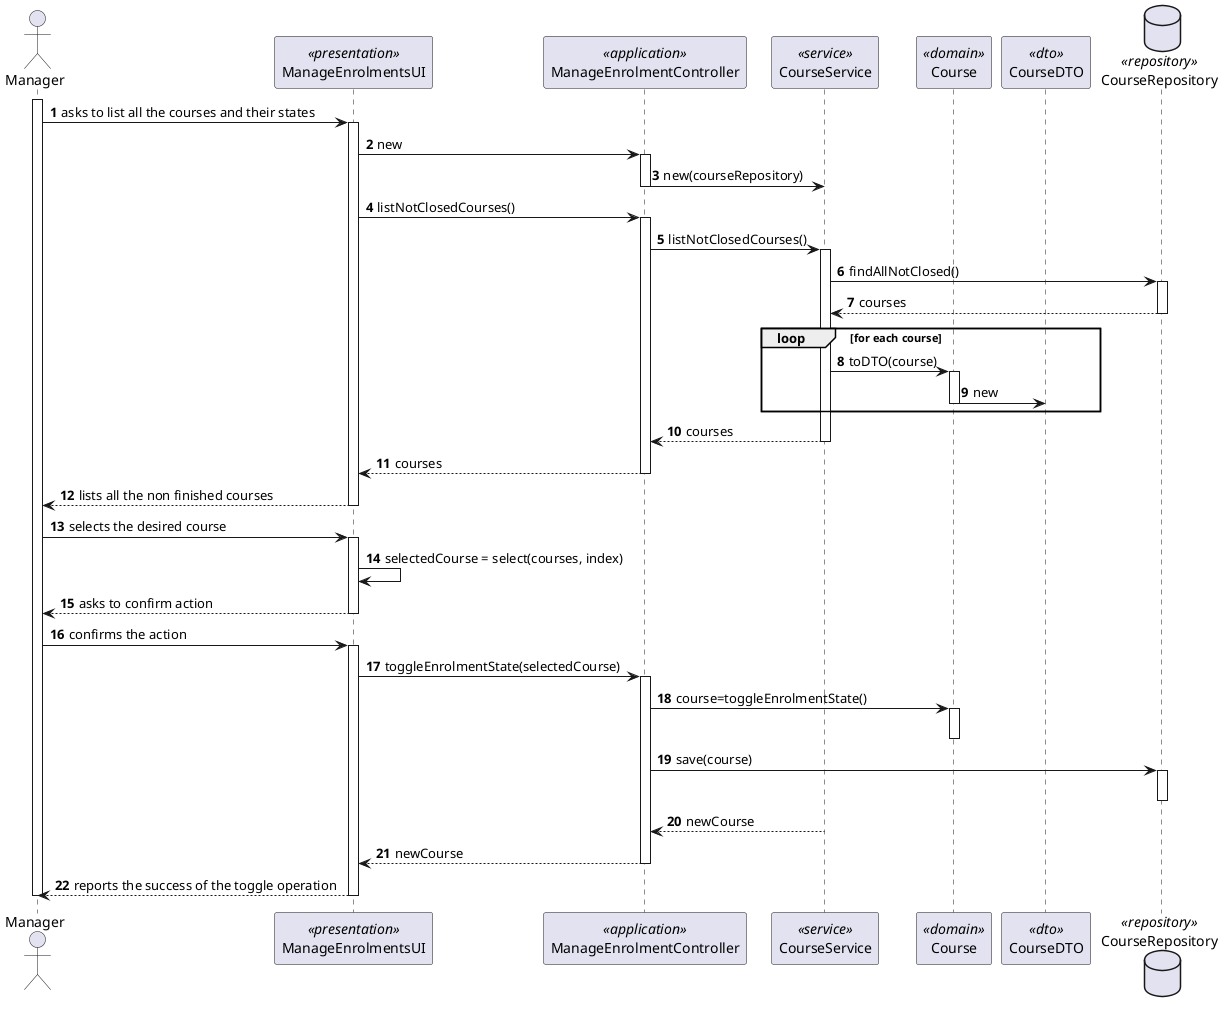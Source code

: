 @startuml US1003_SD
autonumber

actor "Manager" as M
participant "ManageEnrolmentsUI" as UI <<presentation>>
participant "ManageEnrolmentController" as CTRL <<application>>
participant "CourseService" as SRV <<service>>
participant "Course" as C <<domain>>
participant "CourseDTO" as DTO <<dto>>

database CourseRepository as REP <<repository>>

activate M

M -> UI : asks to list all the courses and their states
activate UI

UI -> CTRL : new
activate CTRL
CTRL -> SRV : new(courseRepository)
deactivate CTRL

UI -> CTRL : listNotClosedCourses()
activate CTRL
CTRL -> SRV : listNotClosedCourses()
activate SRV
SRV -> REP : findAllNotClosed()
activate REP
REP --> SRV : courses
deactivate REP

loop for each course
  SRV -> C : toDTO(course)
  activate C
  C -> DTO : new
  deactivate C
end loop

SRV --> CTRL : courses
deactivate SRV
CTRL --> UI : courses
deactivate CTRL

UI --> M : lists all the non finished courses
deactivate UI

M -> UI : selects the desired course
activate UI
UI -> UI : selectedCourse = select(courses, index)
UI --> M : asks to confirm action
deactivate UI

M -> UI : confirms the action
activate UI
UI -> CTRL : toggleEnrolmentState(selectedCourse)
activate CTRL
CTRL -> C : course=toggleEnrolmentState()
activate C
deactivate C
CTRL -> REP : save(course)
activate REP
deactivate REP
SRV --> CTRL : newCourse
deactivate SRV
CTRL --> UI : newCourse
deactivate CTRL
UI--> M : reports the success of the toggle operation
deactivate UI

deactivate M

@enduml
